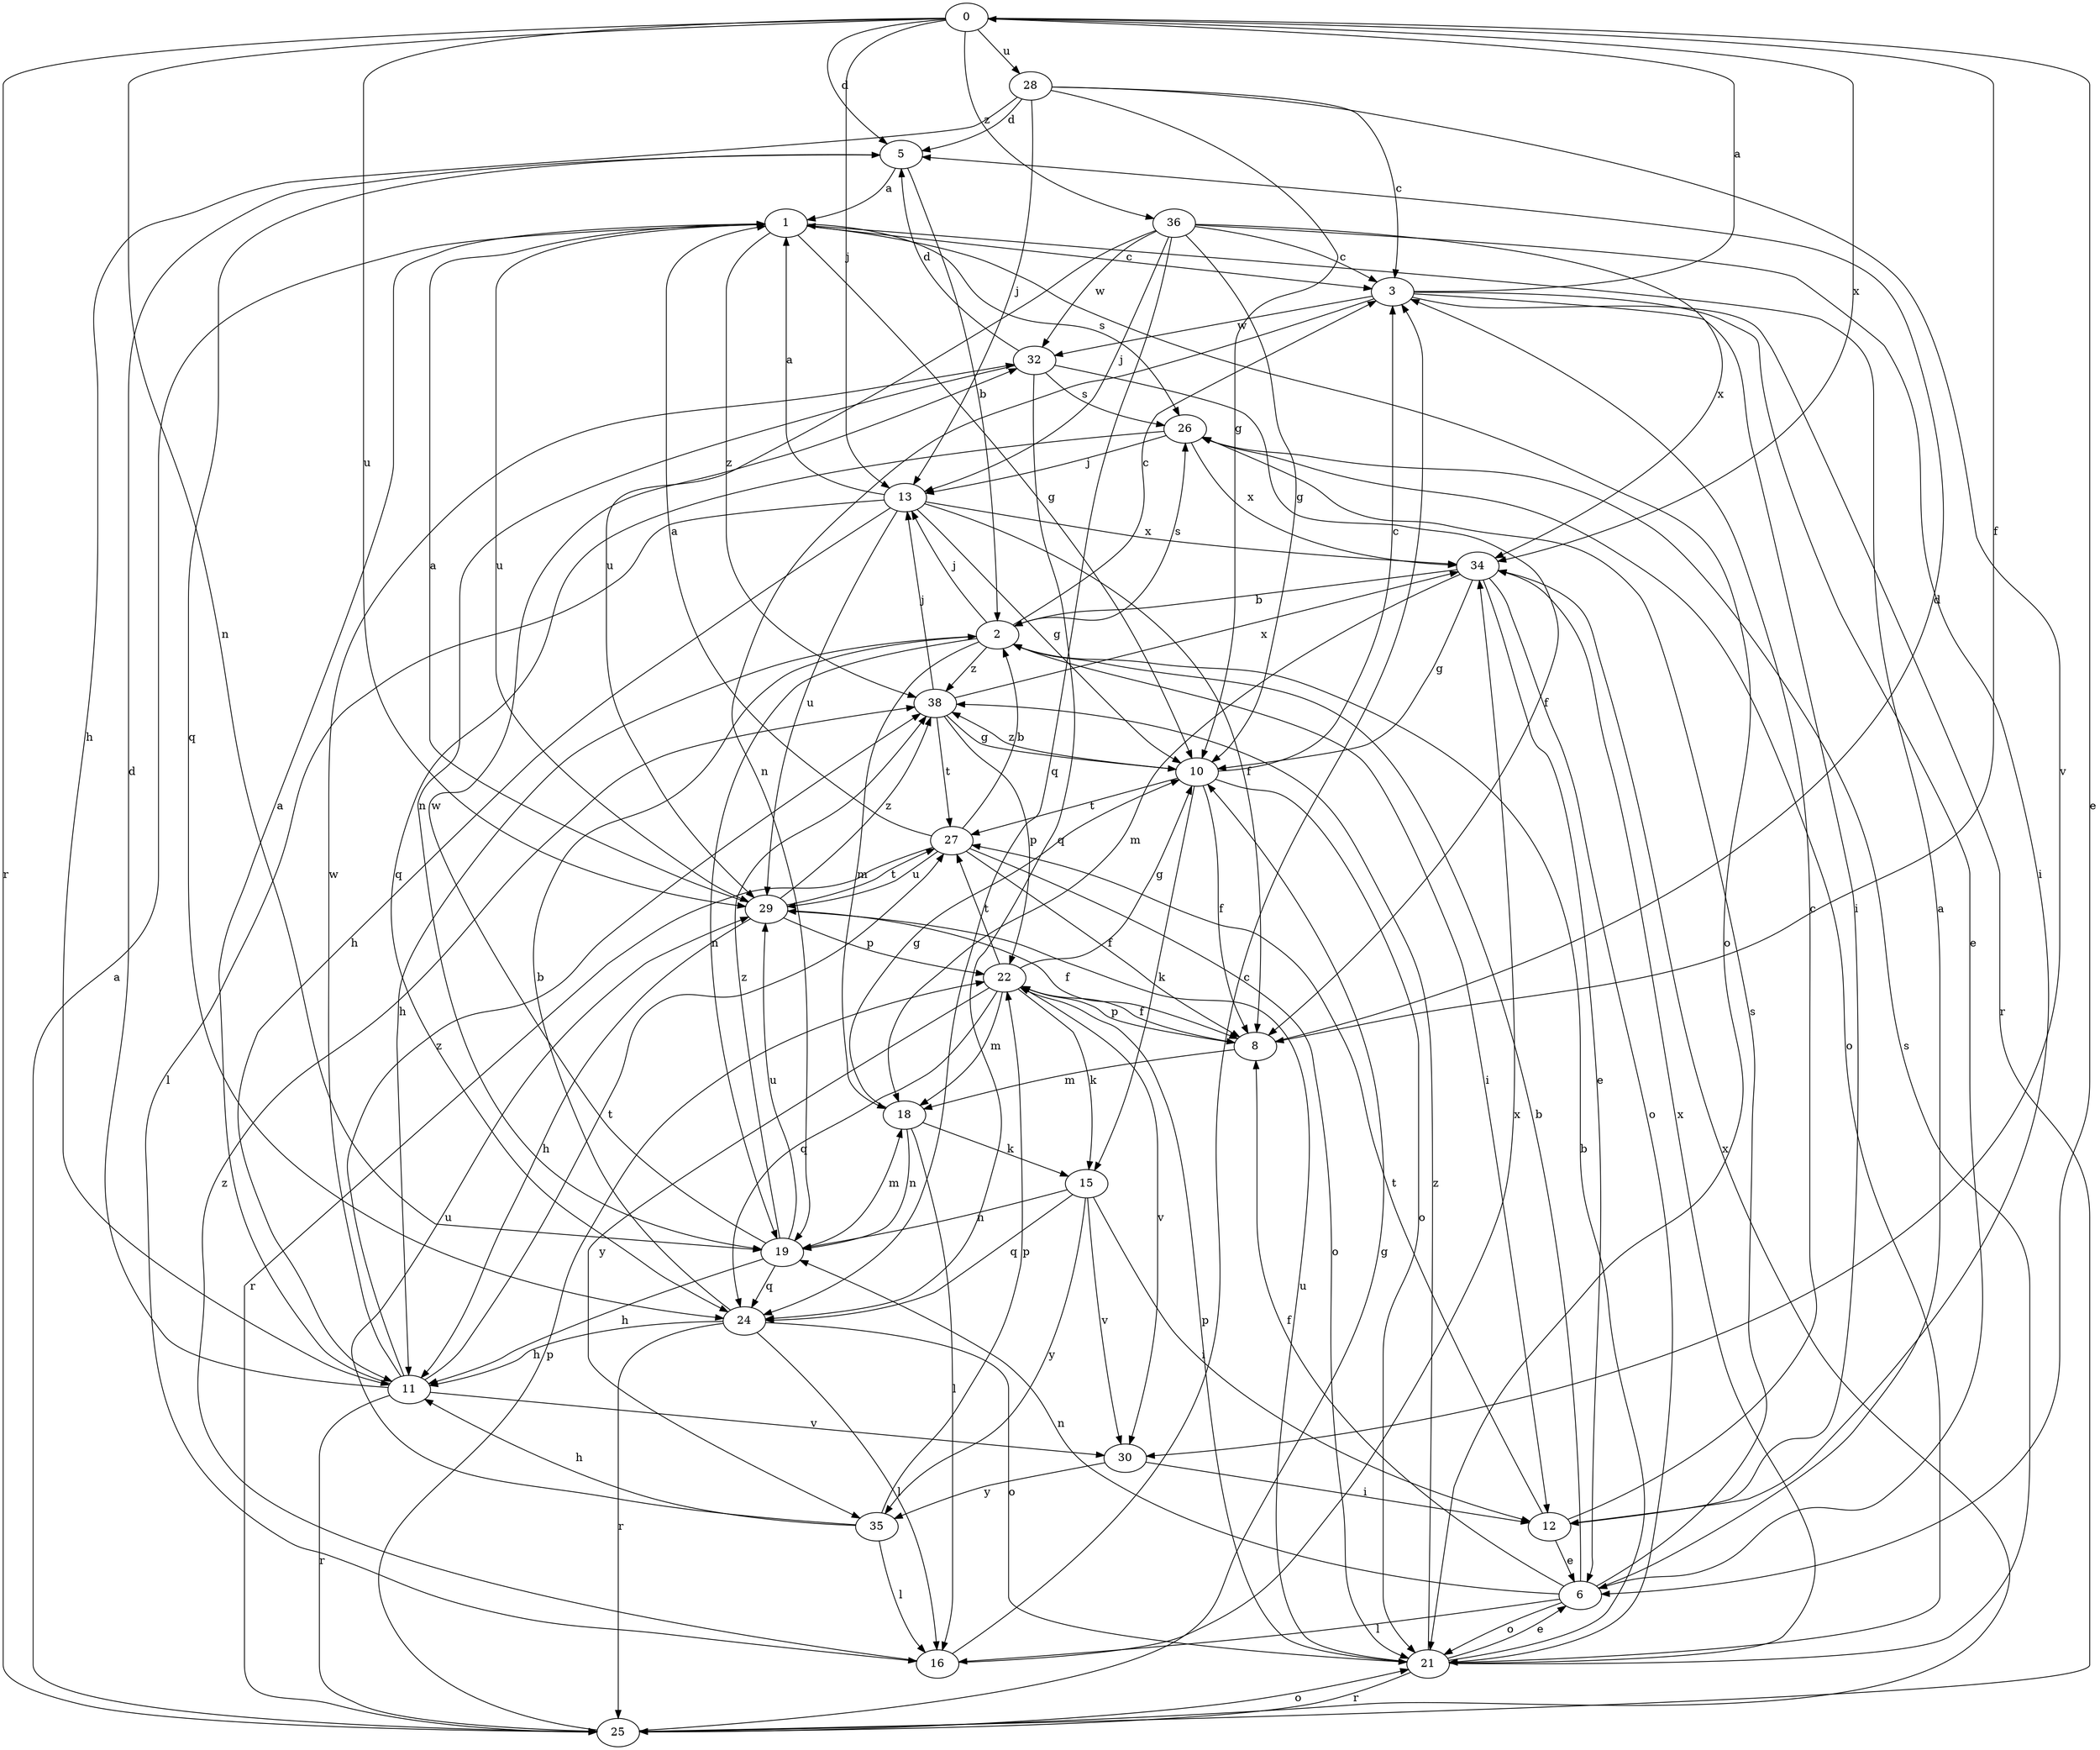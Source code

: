 strict digraph  {
0;
1;
2;
3;
5;
6;
8;
10;
11;
12;
13;
15;
16;
18;
19;
21;
22;
24;
25;
26;
27;
28;
29;
30;
32;
34;
35;
36;
38;
0 -> 5  [label=d];
0 -> 6  [label=e];
0 -> 8  [label=f];
0 -> 13  [label=j];
0 -> 19  [label=n];
0 -> 25  [label=r];
0 -> 28  [label=u];
0 -> 29  [label=u];
0 -> 34  [label=x];
0 -> 36  [label=z];
1 -> 3  [label=c];
1 -> 10  [label=g];
1 -> 21  [label=o];
1 -> 26  [label=s];
1 -> 29  [label=u];
1 -> 38  [label=z];
2 -> 3  [label=c];
2 -> 11  [label=h];
2 -> 12  [label=i];
2 -> 13  [label=j];
2 -> 18  [label=m];
2 -> 19  [label=n];
2 -> 26  [label=s];
2 -> 38  [label=z];
3 -> 0  [label=a];
3 -> 6  [label=e];
3 -> 12  [label=i];
3 -> 19  [label=n];
3 -> 25  [label=r];
3 -> 32  [label=w];
5 -> 1  [label=a];
5 -> 2  [label=b];
5 -> 24  [label=q];
6 -> 1  [label=a];
6 -> 2  [label=b];
6 -> 8  [label=f];
6 -> 16  [label=l];
6 -> 19  [label=n];
6 -> 21  [label=o];
6 -> 26  [label=s];
8 -> 5  [label=d];
8 -> 18  [label=m];
8 -> 22  [label=p];
10 -> 3  [label=c];
10 -> 8  [label=f];
10 -> 15  [label=k];
10 -> 21  [label=o];
10 -> 27  [label=t];
10 -> 38  [label=z];
11 -> 1  [label=a];
11 -> 5  [label=d];
11 -> 25  [label=r];
11 -> 27  [label=t];
11 -> 30  [label=v];
11 -> 32  [label=w];
11 -> 38  [label=z];
12 -> 3  [label=c];
12 -> 6  [label=e];
12 -> 27  [label=t];
13 -> 1  [label=a];
13 -> 8  [label=f];
13 -> 10  [label=g];
13 -> 11  [label=h];
13 -> 16  [label=l];
13 -> 29  [label=u];
13 -> 34  [label=x];
15 -> 12  [label=i];
15 -> 19  [label=n];
15 -> 24  [label=q];
15 -> 30  [label=v];
15 -> 35  [label=y];
16 -> 3  [label=c];
16 -> 34  [label=x];
16 -> 38  [label=z];
18 -> 10  [label=g];
18 -> 15  [label=k];
18 -> 16  [label=l];
18 -> 19  [label=n];
19 -> 11  [label=h];
19 -> 18  [label=m];
19 -> 24  [label=q];
19 -> 29  [label=u];
19 -> 32  [label=w];
19 -> 38  [label=z];
21 -> 2  [label=b];
21 -> 6  [label=e];
21 -> 22  [label=p];
21 -> 25  [label=r];
21 -> 26  [label=s];
21 -> 29  [label=u];
21 -> 34  [label=x];
21 -> 38  [label=z];
22 -> 8  [label=f];
22 -> 10  [label=g];
22 -> 15  [label=k];
22 -> 18  [label=m];
22 -> 24  [label=q];
22 -> 27  [label=t];
22 -> 30  [label=v];
22 -> 35  [label=y];
24 -> 2  [label=b];
24 -> 11  [label=h];
24 -> 16  [label=l];
24 -> 21  [label=o];
24 -> 25  [label=r];
25 -> 1  [label=a];
25 -> 10  [label=g];
25 -> 21  [label=o];
25 -> 22  [label=p];
25 -> 34  [label=x];
26 -> 13  [label=j];
26 -> 21  [label=o];
26 -> 24  [label=q];
26 -> 34  [label=x];
27 -> 1  [label=a];
27 -> 2  [label=b];
27 -> 8  [label=f];
27 -> 21  [label=o];
27 -> 25  [label=r];
27 -> 29  [label=u];
28 -> 3  [label=c];
28 -> 5  [label=d];
28 -> 10  [label=g];
28 -> 11  [label=h];
28 -> 13  [label=j];
28 -> 30  [label=v];
29 -> 1  [label=a];
29 -> 8  [label=f];
29 -> 11  [label=h];
29 -> 22  [label=p];
29 -> 27  [label=t];
29 -> 38  [label=z];
30 -> 12  [label=i];
30 -> 35  [label=y];
32 -> 5  [label=d];
32 -> 8  [label=f];
32 -> 19  [label=n];
32 -> 24  [label=q];
32 -> 26  [label=s];
34 -> 2  [label=b];
34 -> 6  [label=e];
34 -> 10  [label=g];
34 -> 18  [label=m];
34 -> 21  [label=o];
35 -> 11  [label=h];
35 -> 16  [label=l];
35 -> 22  [label=p];
35 -> 29  [label=u];
36 -> 3  [label=c];
36 -> 10  [label=g];
36 -> 12  [label=i];
36 -> 13  [label=j];
36 -> 24  [label=q];
36 -> 29  [label=u];
36 -> 32  [label=w];
36 -> 34  [label=x];
38 -> 10  [label=g];
38 -> 13  [label=j];
38 -> 22  [label=p];
38 -> 27  [label=t];
38 -> 34  [label=x];
}
